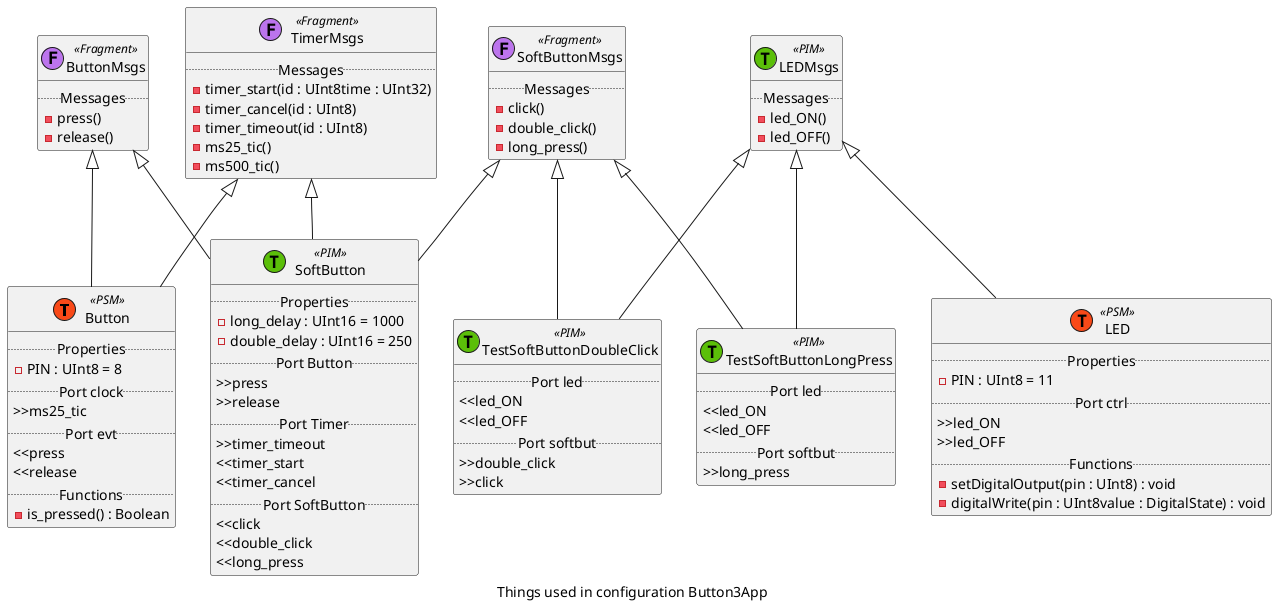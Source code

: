 @startuml
caption Things used in configuration Button3App
class Button <<(T,#F94918)PSM>> {
..Properties..
-PIN : UInt8 = 8
..Port clock..
>>ms25_tic
..Port evt..
<<press
<<release
..Functions..
-is_pressed() : Boolean
}
class ButtonMsgs <<(F,#BC74ED)Fragment>> {
..Messages..
-press()
-release()
}
class TimerMsgs <<(F,#BC74ED)Fragment>> {
..Messages..
-timer_start(id : UInt8time : UInt32)
-timer_cancel(id : UInt8)
-timer_timeout(id : UInt8)
-ms25_tic()
-ms500_tic()
}
class TestSoftButtonLongPress <<(T,#5BBF09)PIM>> {
..Port led..
<<led_ON
<<led_OFF
..Port softbut..
>>long_press
}
class SoftButtonMsgs <<(F,#BC74ED)Fragment>> {
..Messages..
-click()
-double_click()
-long_press()
}
class LEDMsgs <<(T,#5BBF09)PIM>> {
..Messages..
-led_ON()
-led_OFF()
}
class LED <<(T,#F94918)PSM>> {
..Properties..
-PIN : UInt8 = 11
..Port ctrl..
>>led_ON
>>led_OFF
..Functions..
-setDigitalOutput(pin : UInt8) : void
-digitalWrite(pin : UInt8value : DigitalState) : void
}
class SoftButton <<(T,#5BBF09)PIM>> {
..Properties..
-long_delay : UInt16 = 1000
-double_delay : UInt16 = 250
..Port Button..
>>press
>>release
..Port Timer..
>>timer_timeout
<<timer_start
<<timer_cancel
..Port SoftButton..
<<click
<<double_click
<<long_press
}
class TestSoftButtonDoubleClick <<(T,#5BBF09)PIM>> {
..Port led..
<<led_ON
<<led_OFF
..Port softbut..
>>double_click
>>click
}
ButtonMsgs <|-- Button
TimerMsgs <|-- Button
SoftButtonMsgs <|-- TestSoftButtonLongPress
LEDMsgs <|-- TestSoftButtonLongPress
LEDMsgs <|-- LED
ButtonMsgs <|-- SoftButton
SoftButtonMsgs <|-- SoftButton
TimerMsgs <|-- SoftButton
SoftButtonMsgs <|-- TestSoftButtonDoubleClick
LEDMsgs <|-- TestSoftButtonDoubleClick
@enduml